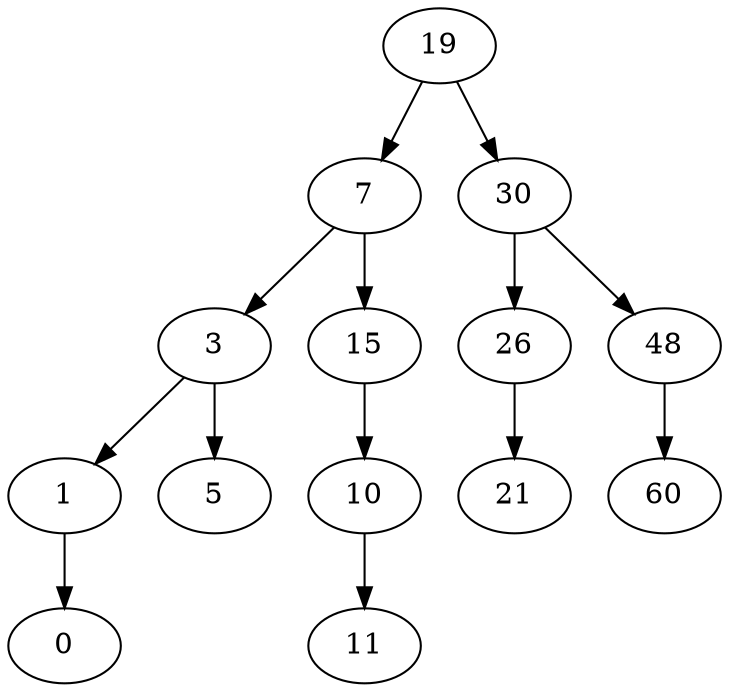digraph G {
"Nodo1"[label="19"];
"Nodo1"->"Nodo2";
"Nodo2"[label="7"];
"Nodo2"->"Nodo4";
"Nodo4"[label="3"];
"Nodo4"->"Nodo6";
"Nodo6"[label="1"];
"Nodo6"->"Nodo8";
"Nodo8"[label="0"];
"Nodo4"->"Nodo7";
"Nodo7"[label="5"];
"Nodo2"->"Nodo5";
"Nodo5"[label="15"];
"Nodo5"->"Nodo14";
"Nodo14"[label="10"];
"Nodo14"->"Nodo17";
"Nodo17"[label="11"];
"Nodo1"->"Nodo3";
"Nodo3"[label="30"];
"Nodo3"->"Nodo20";
"Nodo20"[label="26"];
"Nodo20"->"Nodo22";
"Nodo22"[label="21"];
"Nodo3"->"Nodo21";
"Nodo21"[label="48"];
"Nodo21"->"Nodo27";
"Nodo27"[label="60"];
}
